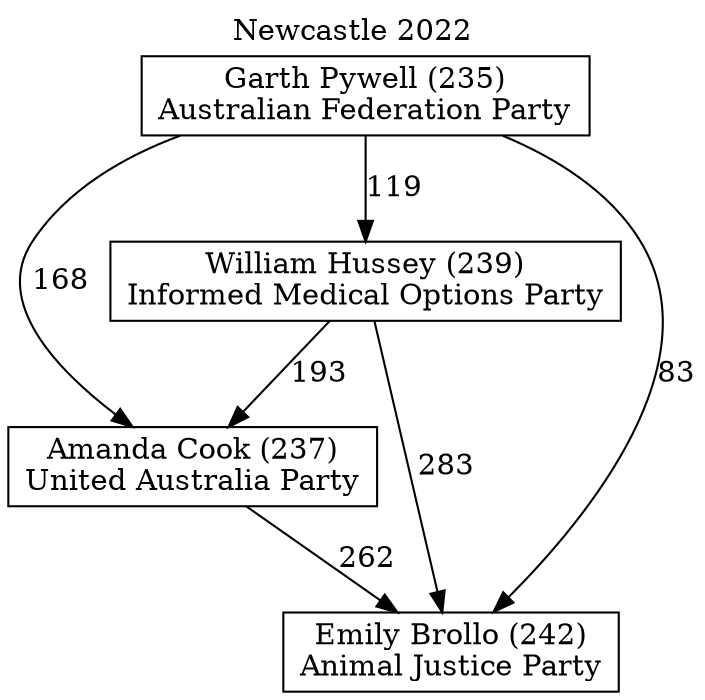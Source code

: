 // House preference flow
digraph "Emily Brollo (242)_Newcastle_2022" {
	graph [label="Newcastle 2022" labelloc=t mclimit=10]
	node [shape=box]
	"Amanda Cook (237)" [label="Amanda Cook (237)
United Australia Party"]
	"Garth Pywell (235)" [label="Garth Pywell (235)
Australian Federation Party"]
	"William Hussey (239)" [label="William Hussey (239)
Informed Medical Options Party"]
	"Emily Brollo (242)" [label="Emily Brollo (242)
Animal Justice Party"]
	"William Hussey (239)" -> "Amanda Cook (237)" [label=193]
	"Garth Pywell (235)" -> "William Hussey (239)" [label=119]
	"Garth Pywell (235)" -> "Emily Brollo (242)" [label=83]
	"Garth Pywell (235)" -> "Amanda Cook (237)" [label=168]
	"William Hussey (239)" -> "Emily Brollo (242)" [label=283]
	"Amanda Cook (237)" -> "Emily Brollo (242)" [label=262]
}
